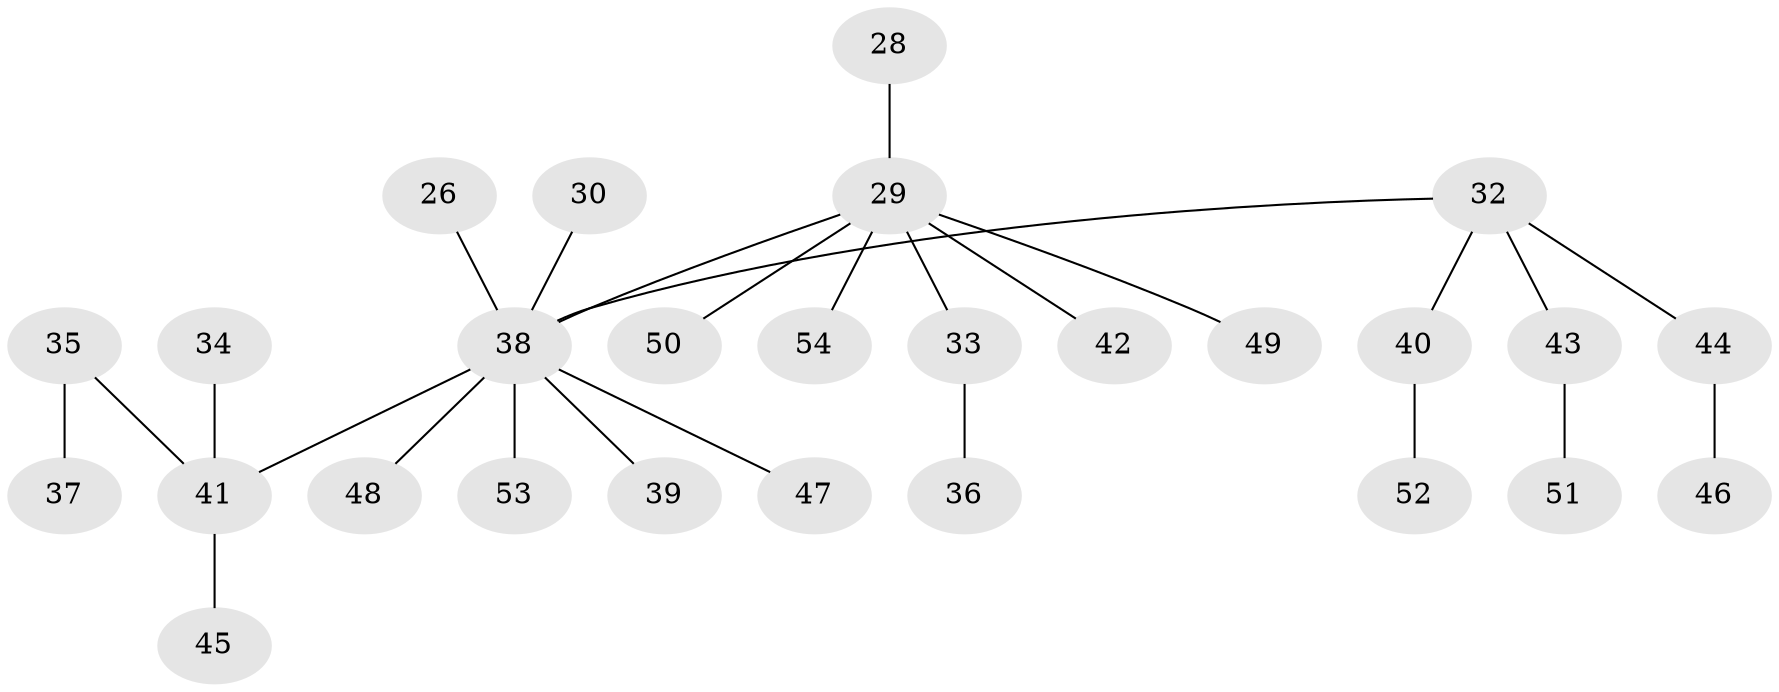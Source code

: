 // original degree distribution, {5: 0.037037037037037035, 6: 0.037037037037037035, 2: 0.25925925925925924, 4: 0.037037037037037035, 3: 0.12962962962962962, 1: 0.5}
// Generated by graph-tools (version 1.1) at 2025/53/03/09/25 04:53:23]
// undirected, 27 vertices, 26 edges
graph export_dot {
graph [start="1"]
  node [color=gray90,style=filled];
  26 [super="+21"];
  28;
  29 [super="+23+24"];
  30;
  32 [super="+25+3+10+15"];
  33;
  34;
  35 [super="+31"];
  36;
  37;
  38 [super="+14+27+18"];
  39;
  40;
  41 [super="+16"];
  42;
  43;
  44;
  45;
  46;
  47;
  48;
  49;
  50;
  51;
  52;
  53;
  54;
  26 -- 38;
  28 -- 29;
  29 -- 42;
  29 -- 49;
  29 -- 50;
  29 -- 33;
  29 -- 38;
  29 -- 54;
  30 -- 38;
  32 -- 40;
  32 -- 38;
  32 -- 43;
  32 -- 44;
  33 -- 36;
  34 -- 41;
  35 -- 37;
  35 -- 41;
  38 -- 39;
  38 -- 48;
  38 -- 53;
  38 -- 47;
  38 -- 41;
  40 -- 52;
  41 -- 45;
  43 -- 51;
  44 -- 46;
}
